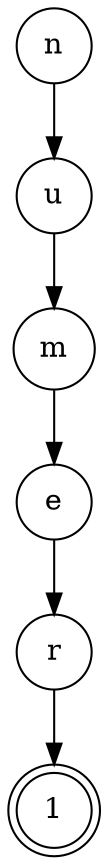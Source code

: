 digraph {   
    node [shape = doublecircle, color = black] 1 ;
    node [shape = circle];
    node [color= black];
    n -> u -> m -> e -> r -> 1;	
}